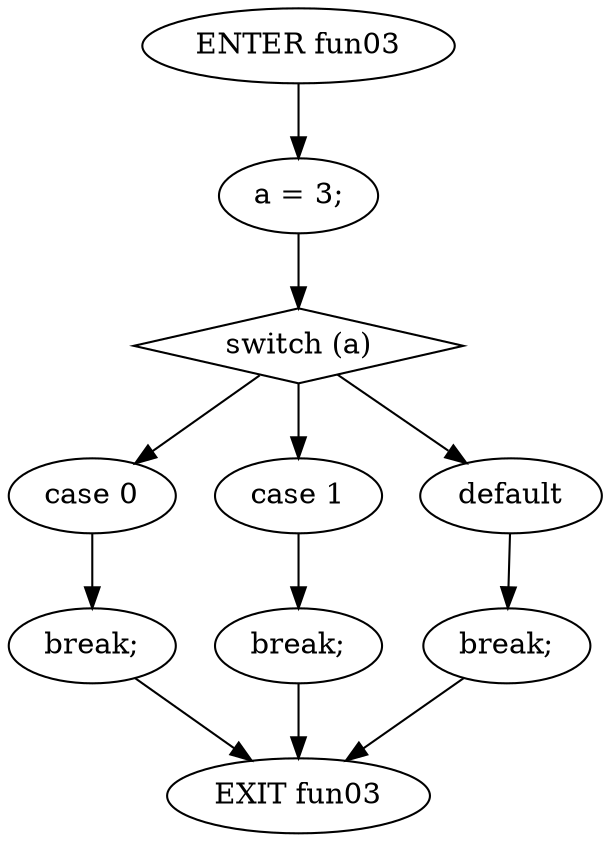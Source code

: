 digraph G {
  0 [ label="ENTER fun03" ];
  1 [ label="EXIT fun03" ];
  2 [ label="a = 3;" ];
  3 [ shape="diamond" label="switch (a)" ];
  4 [ label="case 0" ];
  5 [ label="break;" ];
  6 [ label="case 1" ];
  7 [ label="break;" ];
  8 [ label="default" ];
  9 [ label="break;" ];
  0 -> 2;
  2 -> 3;
  3 -> 4;
  4 -> 5;
  3 -> 6;
  6 -> 7;
  3 -> 8;
  8 -> 9;
  5 -> 1;
  7 -> 1;
  9 -> 1;
}
